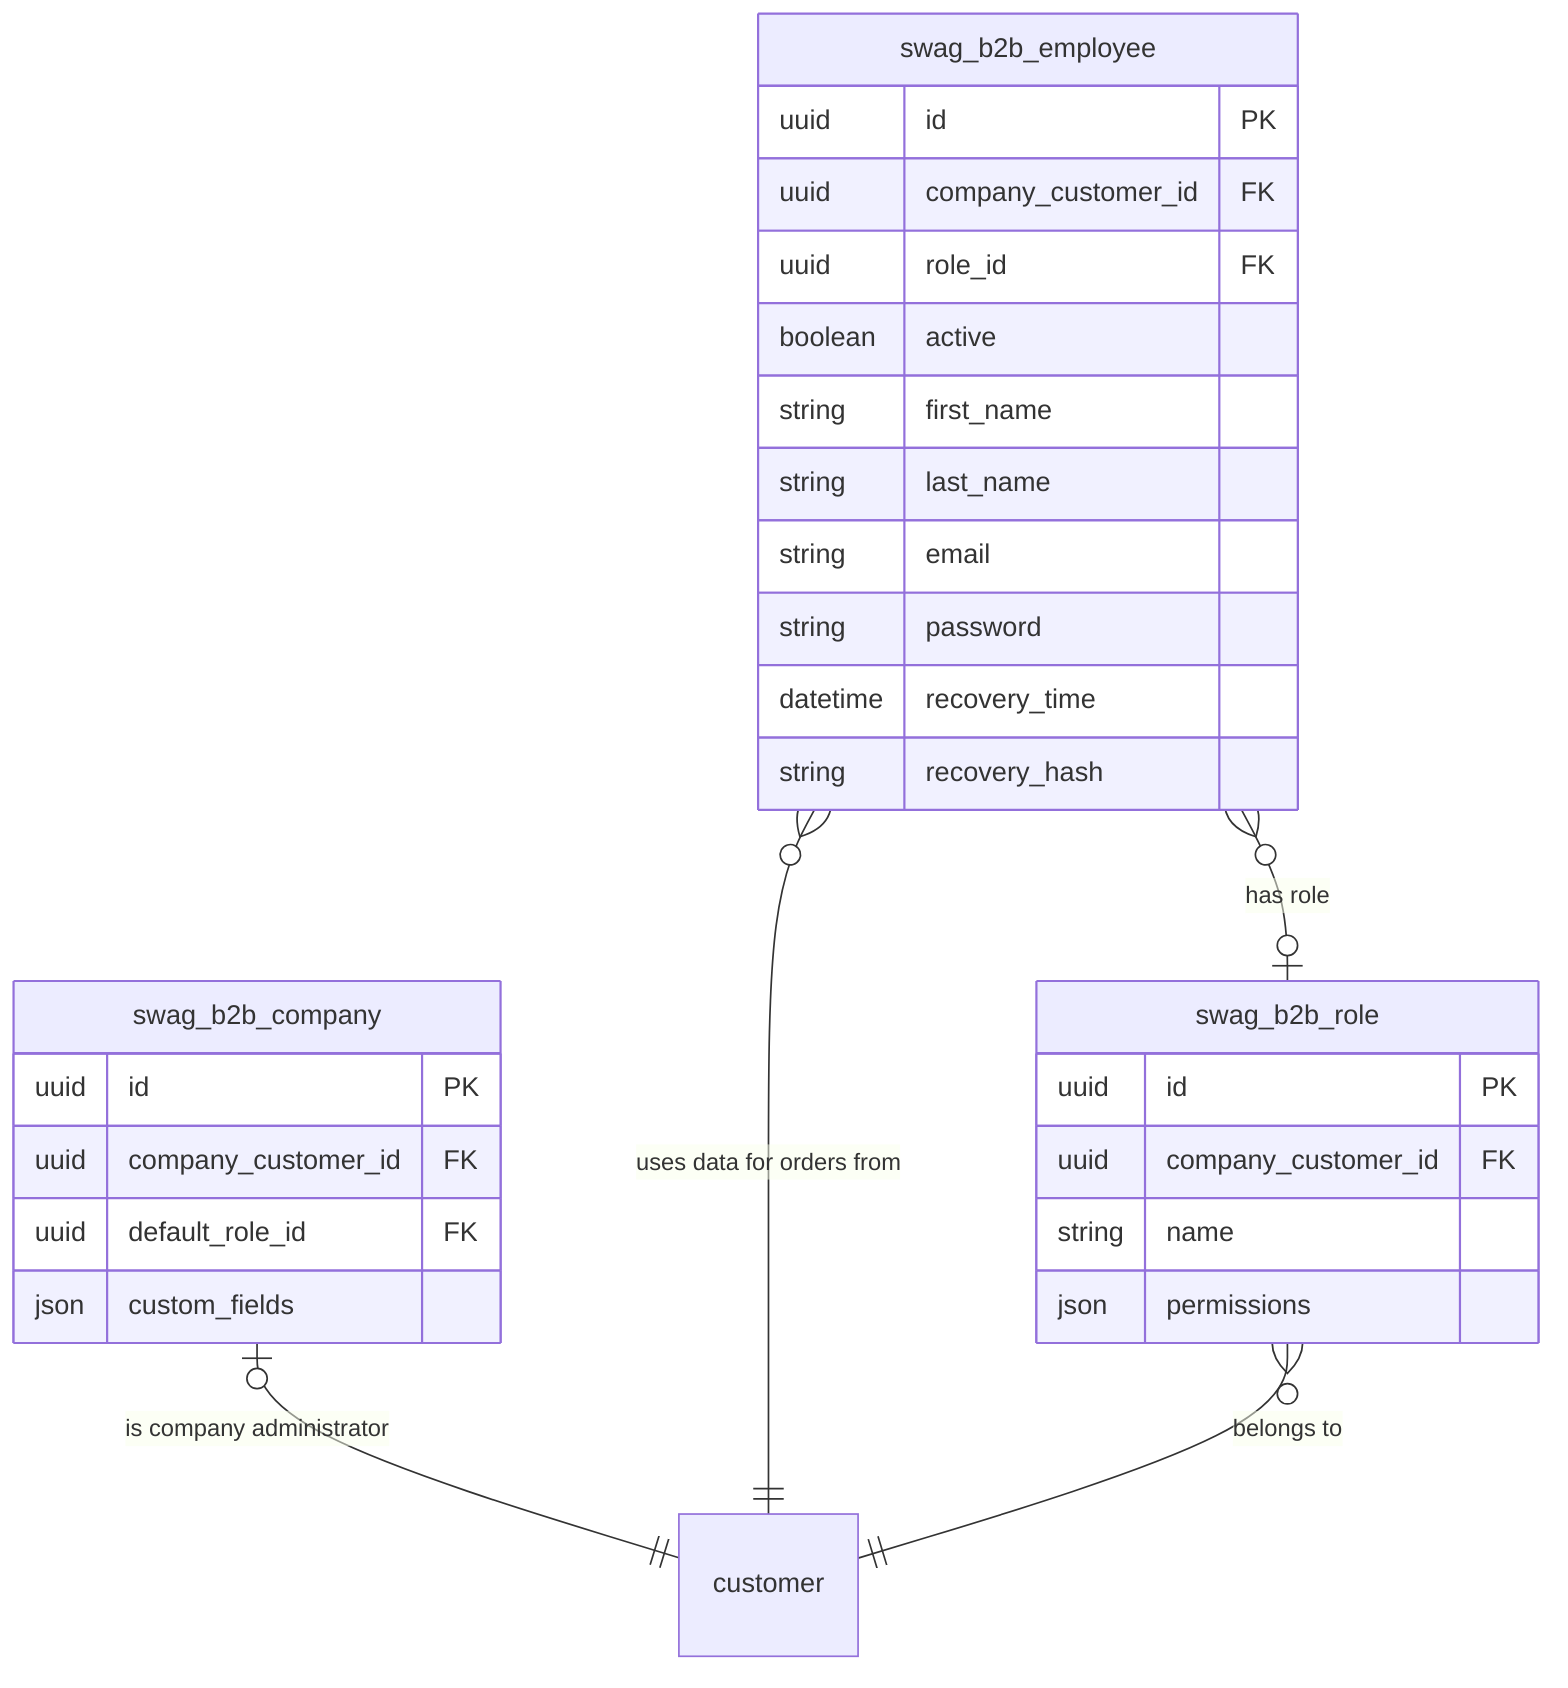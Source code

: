 erDiagram
    swag_b2b_company {
        uuid id PK
        uuid company_customer_id FK
        uuid default_role_id FK
        json custom_fields
    }
    swag_b2b_employee {
        uuid id PK
        uuid company_customer_id FK
        uuid role_id FK
        boolean active
        string first_name
        string last_name
        string email
        string password
        datetime recovery_time
        string recovery_hash
    }
    swag_b2b_role {
        uuid id PK
        uuid company_customer_id FK
        string name
        json permissions
    }
    swag_b2b_company |o--|| customer : "is company administrator"
    swag_b2b_employee }o--|| customer : "uses data for orders from"
    swag_b2b_employee }o--o| swag_b2b_role : "has role"
    swag_b2b_role }o--|| customer : "belongs to"